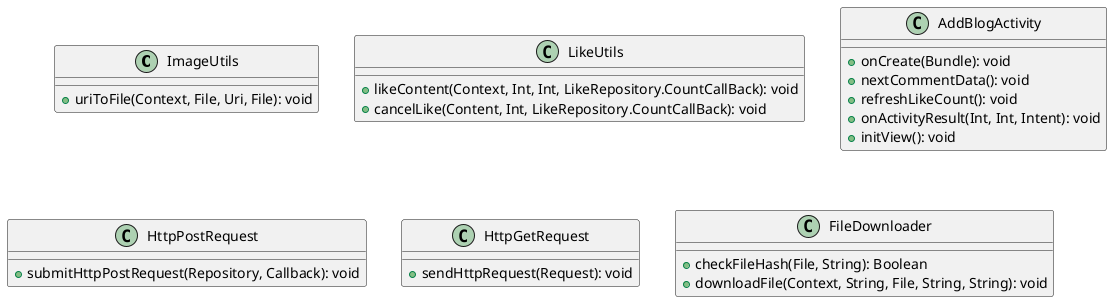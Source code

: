 @startuml

class ImageUtils {
  +uriToFile(Context, File, Uri, File): void
}

class LikeUtils {
  +likeContent(Context, Int, Int, LikeRepository.CountCallBack): void
  +cancelLike(Content, Int, LikeRepository.CountCallBack): void
}

class AddBlogActivity {
  +onCreate(Bundle): void
  +nextCommentData(): void
  +refreshLikeCount(): void
  +onActivityResult(Int, Int, Intent): void
  +initView(): void
}

class HttpPostRequest {
  +submitHttpPostRequest(Repository, Callback): void
}

class HttpGetRequest {
  +sendHttpRequest(Request): void
}

class FileDownloader {
  +checkFileHash(File, String): Boolean
  +downloadFile(Context, String, File, String, String): void
}

@enduml